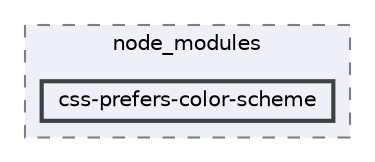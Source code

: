 digraph "pkiclassroomrescheduler/src/main/frontend/node_modules/css-prefers-color-scheme"
{
 // LATEX_PDF_SIZE
  bgcolor="transparent";
  edge [fontname=Helvetica,fontsize=10,labelfontname=Helvetica,labelfontsize=10];
  node [fontname=Helvetica,fontsize=10,shape=box,height=0.2,width=0.4];
  compound=true
  subgraph clusterdir_72953eda66ccb3a2722c28e1c3e6c23b {
    graph [ bgcolor="#edf0f7", pencolor="grey50", label="node_modules", fontname=Helvetica,fontsize=10 style="filled,dashed", URL="dir_72953eda66ccb3a2722c28e1c3e6c23b.html",tooltip=""]
  dir_e1ebc806ac21bb569bd4f69812d7c851 [label="css-prefers-color-scheme", fillcolor="#edf0f7", color="grey25", style="filled,bold", URL="dir_e1ebc806ac21bb569bd4f69812d7c851.html",tooltip=""];
  }
}
